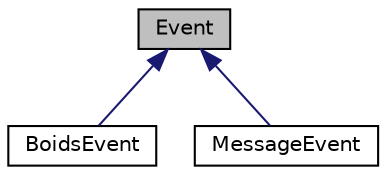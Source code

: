 digraph "Event"
{
 // LATEX_PDF_SIZE
  edge [fontname="Helvetica",fontsize="10",labelfontname="Helvetica",labelfontsize="10"];
  node [fontname="Helvetica",fontsize="10",shape=record];
  Node1 [label="Event",height=0.2,width=0.4,color="black", fillcolor="grey75", style="filled", fontcolor="black",tooltip="This is an abstract class representing an event."];
  Node1 -> Node2 [dir="back",color="midnightblue",fontsize="10",style="solid",fontname="Helvetica"];
  Node2 [label="BoidsEvent",height=0.2,width=0.4,color="black", fillcolor="white", style="filled",URL="$classBoidsEvent.html",tooltip="BoidsEvent class represents an event that updates the behavior of a group of boids."];
  Node1 -> Node3 [dir="back",color="midnightblue",fontsize="10",style="solid",fontname="Helvetica"];
  Node3 [label="MessageEvent",height=0.2,width=0.4,color="black", fillcolor="white", style="filled",URL="$classMessageEvent.html",tooltip="Represents a message event, derived from the base Event class."];
}
